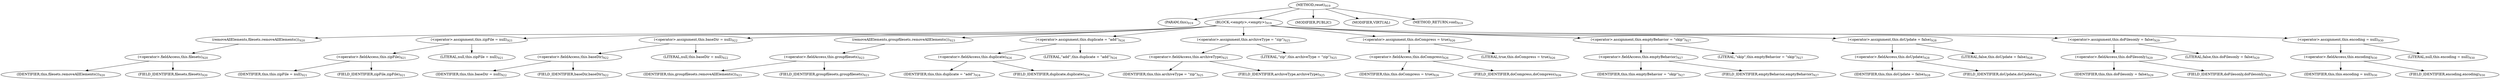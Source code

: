 digraph "reset" {  
"2362" [label = <(METHOD,reset)<SUB>919</SUB>> ]
"2363" [label = <(PARAM,this)<SUB>919</SUB>> ]
"2364" [label = <(BLOCK,&lt;empty&gt;,&lt;empty&gt;)<SUB>919</SUB>> ]
"2365" [label = <(removeAllElements,filesets.removeAllElements())<SUB>920</SUB>> ]
"2366" [label = <(&lt;operator&gt;.fieldAccess,this.filesets)<SUB>920</SUB>> ]
"2367" [label = <(IDENTIFIER,this,filesets.removeAllElements())<SUB>920</SUB>> ]
"2368" [label = <(FIELD_IDENTIFIER,filesets,filesets)<SUB>920</SUB>> ]
"2369" [label = <(&lt;operator&gt;.assignment,this.zipFile = null)<SUB>921</SUB>> ]
"2370" [label = <(&lt;operator&gt;.fieldAccess,this.zipFile)<SUB>921</SUB>> ]
"2371" [label = <(IDENTIFIER,this,this.zipFile = null)<SUB>921</SUB>> ]
"2372" [label = <(FIELD_IDENTIFIER,zipFile,zipFile)<SUB>921</SUB>> ]
"2373" [label = <(LITERAL,null,this.zipFile = null)<SUB>921</SUB>> ]
"2374" [label = <(&lt;operator&gt;.assignment,this.baseDir = null)<SUB>922</SUB>> ]
"2375" [label = <(&lt;operator&gt;.fieldAccess,this.baseDir)<SUB>922</SUB>> ]
"2376" [label = <(IDENTIFIER,this,this.baseDir = null)<SUB>922</SUB>> ]
"2377" [label = <(FIELD_IDENTIFIER,baseDir,baseDir)<SUB>922</SUB>> ]
"2378" [label = <(LITERAL,null,this.baseDir = null)<SUB>922</SUB>> ]
"2379" [label = <(removeAllElements,groupfilesets.removeAllElements())<SUB>923</SUB>> ]
"2380" [label = <(&lt;operator&gt;.fieldAccess,this.groupfilesets)<SUB>923</SUB>> ]
"2381" [label = <(IDENTIFIER,this,groupfilesets.removeAllElements())<SUB>923</SUB>> ]
"2382" [label = <(FIELD_IDENTIFIER,groupfilesets,groupfilesets)<SUB>923</SUB>> ]
"2383" [label = <(&lt;operator&gt;.assignment,this.duplicate = &quot;add&quot;)<SUB>924</SUB>> ]
"2384" [label = <(&lt;operator&gt;.fieldAccess,this.duplicate)<SUB>924</SUB>> ]
"2385" [label = <(IDENTIFIER,this,this.duplicate = &quot;add&quot;)<SUB>924</SUB>> ]
"2386" [label = <(FIELD_IDENTIFIER,duplicate,duplicate)<SUB>924</SUB>> ]
"2387" [label = <(LITERAL,&quot;add&quot;,this.duplicate = &quot;add&quot;)<SUB>924</SUB>> ]
"2388" [label = <(&lt;operator&gt;.assignment,this.archiveType = &quot;zip&quot;)<SUB>925</SUB>> ]
"2389" [label = <(&lt;operator&gt;.fieldAccess,this.archiveType)<SUB>925</SUB>> ]
"2390" [label = <(IDENTIFIER,this,this.archiveType = &quot;zip&quot;)<SUB>925</SUB>> ]
"2391" [label = <(FIELD_IDENTIFIER,archiveType,archiveType)<SUB>925</SUB>> ]
"2392" [label = <(LITERAL,&quot;zip&quot;,this.archiveType = &quot;zip&quot;)<SUB>925</SUB>> ]
"2393" [label = <(&lt;operator&gt;.assignment,this.doCompress = true)<SUB>926</SUB>> ]
"2394" [label = <(&lt;operator&gt;.fieldAccess,this.doCompress)<SUB>926</SUB>> ]
"2395" [label = <(IDENTIFIER,this,this.doCompress = true)<SUB>926</SUB>> ]
"2396" [label = <(FIELD_IDENTIFIER,doCompress,doCompress)<SUB>926</SUB>> ]
"2397" [label = <(LITERAL,true,this.doCompress = true)<SUB>926</SUB>> ]
"2398" [label = <(&lt;operator&gt;.assignment,this.emptyBehavior = &quot;skip&quot;)<SUB>927</SUB>> ]
"2399" [label = <(&lt;operator&gt;.fieldAccess,this.emptyBehavior)<SUB>927</SUB>> ]
"2400" [label = <(IDENTIFIER,this,this.emptyBehavior = &quot;skip&quot;)<SUB>927</SUB>> ]
"2401" [label = <(FIELD_IDENTIFIER,emptyBehavior,emptyBehavior)<SUB>927</SUB>> ]
"2402" [label = <(LITERAL,&quot;skip&quot;,this.emptyBehavior = &quot;skip&quot;)<SUB>927</SUB>> ]
"2403" [label = <(&lt;operator&gt;.assignment,this.doUpdate = false)<SUB>928</SUB>> ]
"2404" [label = <(&lt;operator&gt;.fieldAccess,this.doUpdate)<SUB>928</SUB>> ]
"2405" [label = <(IDENTIFIER,this,this.doUpdate = false)<SUB>928</SUB>> ]
"2406" [label = <(FIELD_IDENTIFIER,doUpdate,doUpdate)<SUB>928</SUB>> ]
"2407" [label = <(LITERAL,false,this.doUpdate = false)<SUB>928</SUB>> ]
"2408" [label = <(&lt;operator&gt;.assignment,this.doFilesonly = false)<SUB>929</SUB>> ]
"2409" [label = <(&lt;operator&gt;.fieldAccess,this.doFilesonly)<SUB>929</SUB>> ]
"2410" [label = <(IDENTIFIER,this,this.doFilesonly = false)<SUB>929</SUB>> ]
"2411" [label = <(FIELD_IDENTIFIER,doFilesonly,doFilesonly)<SUB>929</SUB>> ]
"2412" [label = <(LITERAL,false,this.doFilesonly = false)<SUB>929</SUB>> ]
"2413" [label = <(&lt;operator&gt;.assignment,this.encoding = null)<SUB>930</SUB>> ]
"2414" [label = <(&lt;operator&gt;.fieldAccess,this.encoding)<SUB>930</SUB>> ]
"2415" [label = <(IDENTIFIER,this,this.encoding = null)<SUB>930</SUB>> ]
"2416" [label = <(FIELD_IDENTIFIER,encoding,encoding)<SUB>930</SUB>> ]
"2417" [label = <(LITERAL,null,this.encoding = null)<SUB>930</SUB>> ]
"2418" [label = <(MODIFIER,PUBLIC)> ]
"2419" [label = <(MODIFIER,VIRTUAL)> ]
"2420" [label = <(METHOD_RETURN,void)<SUB>919</SUB>> ]
  "2362" -> "2363" 
  "2362" -> "2364" 
  "2362" -> "2418" 
  "2362" -> "2419" 
  "2362" -> "2420" 
  "2364" -> "2365" 
  "2364" -> "2369" 
  "2364" -> "2374" 
  "2364" -> "2379" 
  "2364" -> "2383" 
  "2364" -> "2388" 
  "2364" -> "2393" 
  "2364" -> "2398" 
  "2364" -> "2403" 
  "2364" -> "2408" 
  "2364" -> "2413" 
  "2365" -> "2366" 
  "2366" -> "2367" 
  "2366" -> "2368" 
  "2369" -> "2370" 
  "2369" -> "2373" 
  "2370" -> "2371" 
  "2370" -> "2372" 
  "2374" -> "2375" 
  "2374" -> "2378" 
  "2375" -> "2376" 
  "2375" -> "2377" 
  "2379" -> "2380" 
  "2380" -> "2381" 
  "2380" -> "2382" 
  "2383" -> "2384" 
  "2383" -> "2387" 
  "2384" -> "2385" 
  "2384" -> "2386" 
  "2388" -> "2389" 
  "2388" -> "2392" 
  "2389" -> "2390" 
  "2389" -> "2391" 
  "2393" -> "2394" 
  "2393" -> "2397" 
  "2394" -> "2395" 
  "2394" -> "2396" 
  "2398" -> "2399" 
  "2398" -> "2402" 
  "2399" -> "2400" 
  "2399" -> "2401" 
  "2403" -> "2404" 
  "2403" -> "2407" 
  "2404" -> "2405" 
  "2404" -> "2406" 
  "2408" -> "2409" 
  "2408" -> "2412" 
  "2409" -> "2410" 
  "2409" -> "2411" 
  "2413" -> "2414" 
  "2413" -> "2417" 
  "2414" -> "2415" 
  "2414" -> "2416" 
}
